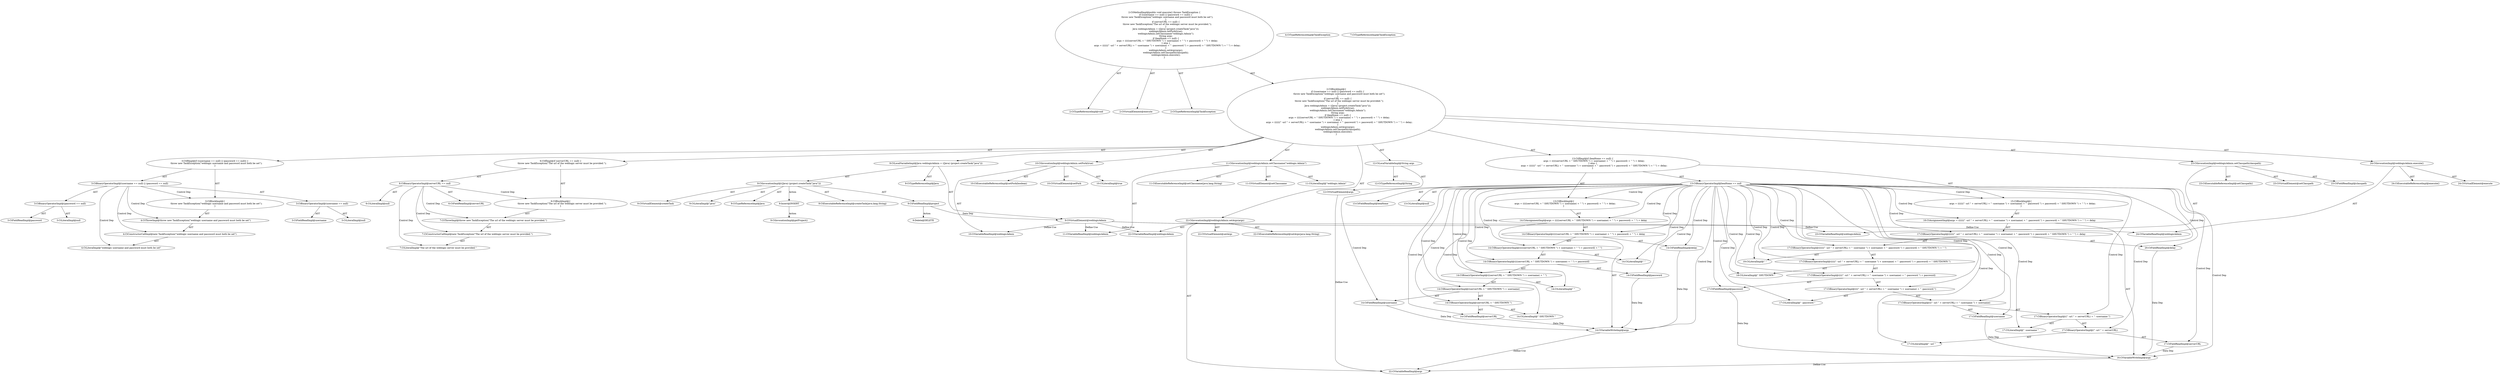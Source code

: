 digraph "execute#?" {
0 [label="2:CtTypeReferenceImpl@void" shape=ellipse]
1 [label="2:CtVirtualElement@execute" shape=ellipse]
2 [label="2:CtTypeReferenceImpl@TaskException" shape=ellipse]
3 [label="3:CtFieldReadImpl@username" shape=ellipse]
4 [label="3:CtLiteralImpl@null" shape=ellipse]
5 [label="3:CtBinaryOperatorImpl@(username == null)" shape=ellipse]
6 [label="3:CtFieldReadImpl@password" shape=ellipse]
7 [label="3:CtLiteralImpl@null" shape=ellipse]
8 [label="3:CtBinaryOperatorImpl@(password == null)" shape=ellipse]
9 [label="3:CtBinaryOperatorImpl@(username == null) || (password == null)" shape=ellipse]
10 [label="4:CtTypeReferenceImpl@TaskException" shape=ellipse]
11 [label="4:CtLiteralImpl@\"weblogic username and password must both be set\"" shape=ellipse]
12 [label="4:CtConstructorCallImpl@new TaskException(\"weblogic username and password must both be set\")" shape=ellipse]
13 [label="4:CtThrowImpl@throw new TaskException(\"weblogic username and password must both be set\")" shape=ellipse]
14 [label="3:CtBlockImpl@\{
    throw new TaskException(\"weblogic username and password must both be set\");
\}" shape=ellipse]
15 [label="3:CtIfImpl@if ((username == null) || (password == null)) \{
    throw new TaskException(\"weblogic username and password must both be set\");
\}" shape=ellipse]
16 [label="6:CtFieldReadImpl@serverURL" shape=ellipse]
17 [label="6:CtLiteralImpl@null" shape=ellipse]
18 [label="6:CtBinaryOperatorImpl@serverURL == null" shape=ellipse]
19 [label="7:CtTypeReferenceImpl@TaskException" shape=ellipse]
20 [label="7:CtLiteralImpl@\"The url of the weblogic server must be provided.\"" shape=ellipse]
21 [label="7:CtConstructorCallImpl@new TaskException(\"The url of the weblogic server must be provided.\")" shape=ellipse]
22 [label="7:CtThrowImpl@throw new TaskException(\"The url of the weblogic server must be provided.\")" shape=ellipse]
23 [label="6:CtBlockImpl@\{
    throw new TaskException(\"The url of the weblogic server must be provided.\");
\}" shape=ellipse]
24 [label="6:CtIfImpl@if (serverURL == null) \{
    throw new TaskException(\"The url of the weblogic server must be provided.\");
\}" shape=ellipse]
25 [label="9:CtTypeReferenceImpl@Java" shape=ellipse]
26 [label="9:CtExecutableReferenceImpl@createTask(java.lang.String)" shape=ellipse]
27 [label="9:CtVirtualElement@createTask" shape=ellipse]
28 [label="9:CtFieldReadImpl@project" shape=ellipse]
29 [label="9:CtLiteralImpl@\"java\"" shape=ellipse]
30 [label="9:CtInvocationImpl@((Java) (project.createTask(\"java\")))" shape=ellipse]
31 [label="9:CtTypeReferenceImpl@Java" shape=ellipse]
32 [label="9:CtVirtualElement@weblogicAdmin" shape=ellipse]
33 [label="9:CtLocalVariableImpl@Java weblogicAdmin = ((Java) (project.createTask(\"java\")))" shape=ellipse]
34 [label="10:CtExecutableReferenceImpl@setFork(boolean)" shape=ellipse]
35 [label="10:CtVirtualElement@setFork" shape=ellipse]
36 [label="10:CtVariableReadImpl@weblogicAdmin" shape=ellipse]
37 [label="10:CtLiteralImpl@true" shape=ellipse]
38 [label="10:CtInvocationImpl@weblogicAdmin.setFork(true)" shape=ellipse]
39 [label="11:CtExecutableReferenceImpl@setClassname(java.lang.String)" shape=ellipse]
40 [label="11:CtVirtualElement@setClassname" shape=ellipse]
41 [label="11:CtVariableReadImpl@weblogicAdmin" shape=ellipse]
42 [label="11:CtLiteralImpl@\"weblogic.Admin\"" shape=ellipse]
43 [label="11:CtInvocationImpl@weblogicAdmin.setClassname(\"weblogic.Admin\")" shape=ellipse]
44 [label="12:CtTypeReferenceImpl@String" shape=ellipse]
45 [label="12:CtVirtualElement@args" shape=ellipse]
46 [label="12:CtLocalVariableImpl@String args" shape=ellipse]
47 [label="13:CtFieldReadImpl@beaHome" shape=ellipse]
48 [label="13:CtLiteralImpl@null" shape=ellipse]
49 [label="13:CtBinaryOperatorImpl@beaHome == null" shape=ellipse]
50 [label="14:CtVariableWriteImpl@args" shape=ellipse]
51 [label="14:CtFieldReadImpl@serverURL" shape=ellipse]
52 [label="14:CtLiteralImpl@\" SHUTDOWN \"" shape=ellipse]
53 [label="14:CtBinaryOperatorImpl@(serverURL + \" SHUTDOWN \")" shape=ellipse]
54 [label="14:CtFieldReadImpl@username" shape=ellipse]
55 [label="14:CtBinaryOperatorImpl@((serverURL + \" SHUTDOWN \") + username)" shape=ellipse]
56 [label="14:CtLiteralImpl@\" \"" shape=ellipse]
57 [label="14:CtBinaryOperatorImpl@(((serverURL + \" SHUTDOWN \") + username) + \" \")" shape=ellipse]
58 [label="14:CtFieldReadImpl@password" shape=ellipse]
59 [label="14:CtBinaryOperatorImpl@((((serverURL + \" SHUTDOWN \") + username) + \" \") + password)" shape=ellipse]
60 [label="14:CtLiteralImpl@\" \"" shape=ellipse]
61 [label="14:CtBinaryOperatorImpl@(((((serverURL + \" SHUTDOWN \") + username) + \" \") + password) + \" \")" shape=ellipse]
62 [label="14:CtFieldReadImpl@delay" shape=ellipse]
63 [label="14:CtBinaryOperatorImpl@(((((serverURL + \" SHUTDOWN \") + username) + \" \") + password) + \" \") + delay" shape=ellipse]
64 [label="14:CtAssignmentImpl@args = (((((serverURL + \" SHUTDOWN \") + username) + \" \") + password) + \" \") + delay" shape=ellipse]
65 [label="13:CtBlockImpl@\{
    args = (((((serverURL + \" SHUTDOWN \") + username) + \" \") + password) + \" \") + delay;
\}" shape=ellipse]
66 [label="16:CtVariableWriteImpl@args" shape=ellipse]
67 [label="17:CtLiteralImpl@\" -url \"" shape=ellipse]
68 [label="17:CtFieldReadImpl@serverURL" shape=ellipse]
69 [label="17:CtBinaryOperatorImpl@(\" -url \" + serverURL)" shape=ellipse]
70 [label="17:CtLiteralImpl@\" -username \"" shape=ellipse]
71 [label="17:CtBinaryOperatorImpl@((\" -url \" + serverURL) + \" -username \")" shape=ellipse]
72 [label="17:CtFieldReadImpl@username" shape=ellipse]
73 [label="17:CtBinaryOperatorImpl@(((\" -url \" + serverURL) + \" -username \") + username)" shape=ellipse]
74 [label="17:CtLiteralImpl@\" -password \"" shape=ellipse]
75 [label="17:CtBinaryOperatorImpl@((((\" -url \" + serverURL) + \" -username \") + username) + \" -password \")" shape=ellipse]
76 [label="17:CtFieldReadImpl@password" shape=ellipse]
77 [label="17:CtBinaryOperatorImpl@(((((\" -url \" + serverURL) + \" -username \") + username) + \" -password \") + password)" shape=ellipse]
78 [label="18:CtLiteralImpl@\" SHUTDOWN \"" shape=ellipse]
79 [label="17:CtBinaryOperatorImpl@((((((\" -url \" + serverURL) + \" -username \") + username) + \" -password \") + password) + \" SHUTDOWN \")" shape=ellipse]
80 [label="19:CtLiteralImpl@\" \"" shape=ellipse]
81 [label="17:CtBinaryOperatorImpl@(((((((\" -url \" + serverURL) + \" -username \") + username) + \" -password \") + password) + \" SHUTDOWN \") + \" \")" shape=ellipse]
82 [label="20:CtFieldReadImpl@delay" shape=ellipse]
83 [label="17:CtBinaryOperatorImpl@(((((((\" -url \" + serverURL) + \" -username \") + username) + \" -password \") + password) + \" SHUTDOWN \") + \" \") + delay" shape=ellipse]
84 [label="16:CtAssignmentImpl@args = (((((((\" -url \" + serverURL) + \" -username \") + username) + \" -password \") + password) + \" SHUTDOWN \") + \" \") + delay" shape=ellipse]
85 [label="15:CtBlockImpl@\{
    args = (((((((\" -url \" + serverURL) + \" -username \") + username) + \" -password \") + password) + \" SHUTDOWN \") + \" \") + delay;
\}" shape=ellipse]
86 [label="13:CtIfImpl@if (beaHome == null) \{
    args = (((((serverURL + \" SHUTDOWN \") + username) + \" \") + password) + \" \") + delay;
\} else \{
    args = (((((((\" -url \" + serverURL) + \" -username \") + username) + \" -password \") + password) + \" SHUTDOWN \") + \" \") + delay;
\}" shape=ellipse]
87 [label="22:CtExecutableReferenceImpl@setArgs(java.lang.String)" shape=ellipse]
88 [label="22:CtVirtualElement@setArgs" shape=ellipse]
89 [label="22:CtVariableReadImpl@weblogicAdmin" shape=ellipse]
90 [label="22:CtVariableReadImpl@args" shape=ellipse]
91 [label="22:CtInvocationImpl@weblogicAdmin.setArgs(args)" shape=ellipse]
92 [label="23:CtExecutableReferenceImpl@setClasspath()" shape=ellipse]
93 [label="23:CtVirtualElement@setClasspath" shape=ellipse]
94 [label="23:CtVariableReadImpl@weblogicAdmin" shape=ellipse]
95 [label="23:CtFieldReadImpl@classpath" shape=ellipse]
96 [label="23:CtInvocationImpl@weblogicAdmin.setClasspath(classpath)" shape=ellipse]
97 [label="24:CtExecutableReferenceImpl@execute()" shape=ellipse]
98 [label="24:CtVirtualElement@execute" shape=ellipse]
99 [label="24:CtVariableReadImpl@weblogicAdmin" shape=ellipse]
100 [label="24:CtInvocationImpl@weblogicAdmin.execute()" shape=ellipse]
101 [label="2:CtBlockImpl@\{
    if ((username == null) || (password == null)) \{
        throw new TaskException(\"weblogic username and password must both be set\");
    \}
    if (serverURL == null) \{
        throw new TaskException(\"The url of the weblogic server must be provided.\");
    \}
    Java weblogicAdmin = ((Java) (project.createTask(\"java\")));
    weblogicAdmin.setFork(true);
    weblogicAdmin.setClassname(\"weblogic.Admin\");
    String args;
    if (beaHome == null) \{
        args = (((((serverURL + \" SHUTDOWN \") + username) + \" \") + password) + \" \") + delay;
    \} else \{
        args = (((((((\" -url \" + serverURL) + \" -username \") + username) + \" -password \") + password) + \" SHUTDOWN \") + \" \") + delay;
    \}
    weblogicAdmin.setArgs(args);
    weblogicAdmin.setClasspath(classpath);
    weblogicAdmin.execute();
\}" shape=ellipse]
102 [label="2:CtMethodImpl@public void execute() throws TaskException \{
    if ((username == null) || (password == null)) \{
        throw new TaskException(\"weblogic username and password must both be set\");
    \}
    if (serverURL == null) \{
        throw new TaskException(\"The url of the weblogic server must be provided.\");
    \}
    Java weblogicAdmin = ((Java) (project.createTask(\"java\")));
    weblogicAdmin.setFork(true);
    weblogicAdmin.setClassname(\"weblogic.Admin\");
    String args;
    if (beaHome == null) \{
        args = (((((serverURL + \" SHUTDOWN \") + username) + \" \") + password) + \" \") + delay;
    \} else \{
        args = (((((((\" -url \" + serverURL) + \" -username \") + username) + \" -password \") + password) + \" SHUTDOWN \") + \" \") + delay;
    \}
    weblogicAdmin.setArgs(args);
    weblogicAdmin.setClasspath(classpath);
    weblogicAdmin.execute();
\}" shape=ellipse]
103 [label="9:Delete@DELETE" shape=ellipse]
104 [label="9:Insert@INSERT" shape=ellipse]
105 [label="9:CtInvocationImpl@getProject()" shape=ellipse]
5 -> 3 [label="AST"];
5 -> 4 [label="AST"];
8 -> 6 [label="AST"];
8 -> 7 [label="AST"];
9 -> 5 [label="AST"];
9 -> 8 [label="AST"];
9 -> 14 [label="Control Dep"];
9 -> 13 [label="Control Dep"];
9 -> 12 [label="Control Dep"];
9 -> 11 [label="Control Dep"];
12 -> 11 [label="AST"];
13 -> 12 [label="AST"];
14 -> 13 [label="AST"];
15 -> 9 [label="AST"];
15 -> 14 [label="AST"];
18 -> 16 [label="AST"];
18 -> 17 [label="AST"];
18 -> 23 [label="Control Dep"];
18 -> 22 [label="Control Dep"];
18 -> 21 [label="Control Dep"];
18 -> 20 [label="Control Dep"];
21 -> 20 [label="AST"];
22 -> 21 [label="AST"];
23 -> 22 [label="AST"];
24 -> 18 [label="AST"];
24 -> 23 [label="AST"];
28 -> 32 [label="Data Dep"];
28 -> 103 [label="Action"];
30 -> 27 [label="AST"];
30 -> 31 [label="AST"];
30 -> 28 [label="AST"];
30 -> 26 [label="AST"];
30 -> 29 [label="AST"];
30 -> 104 [label="Action"];
32 -> 36 [label="Define-Use"];
32 -> 41 [label="Define-Use"];
32 -> 89 [label="Define-Use"];
32 -> 94 [label="Define-Use"];
32 -> 99 [label="Define-Use"];
33 -> 32 [label="AST"];
33 -> 25 [label="AST"];
33 -> 30 [label="AST"];
38 -> 35 [label="AST"];
38 -> 36 [label="AST"];
38 -> 34 [label="AST"];
38 -> 37 [label="AST"];
43 -> 40 [label="AST"];
43 -> 41 [label="AST"];
43 -> 39 [label="AST"];
43 -> 42 [label="AST"];
45 -> 90 [label="Define-Use"];
46 -> 45 [label="AST"];
46 -> 44 [label="AST"];
49 -> 47 [label="AST"];
49 -> 48 [label="AST"];
49 -> 65 [label="Control Dep"];
49 -> 64 [label="Control Dep"];
49 -> 50 [label="Control Dep"];
49 -> 63 [label="Control Dep"];
49 -> 61 [label="Control Dep"];
49 -> 59 [label="Control Dep"];
49 -> 57 [label="Control Dep"];
49 -> 55 [label="Control Dep"];
49 -> 53 [label="Control Dep"];
49 -> 51 [label="Control Dep"];
49 -> 52 [label="Control Dep"];
49 -> 54 [label="Control Dep"];
49 -> 56 [label="Control Dep"];
49 -> 58 [label="Control Dep"];
49 -> 60 [label="Control Dep"];
49 -> 62 [label="Control Dep"];
49 -> 85 [label="Control Dep"];
49 -> 84 [label="Control Dep"];
49 -> 66 [label="Control Dep"];
49 -> 83 [label="Control Dep"];
49 -> 81 [label="Control Dep"];
49 -> 79 [label="Control Dep"];
49 -> 77 [label="Control Dep"];
49 -> 75 [label="Control Dep"];
49 -> 73 [label="Control Dep"];
49 -> 71 [label="Control Dep"];
49 -> 69 [label="Control Dep"];
49 -> 67 [label="Control Dep"];
49 -> 68 [label="Control Dep"];
49 -> 70 [label="Control Dep"];
49 -> 72 [label="Control Dep"];
49 -> 74 [label="Control Dep"];
49 -> 76 [label="Control Dep"];
49 -> 78 [label="Control Dep"];
49 -> 80 [label="Control Dep"];
49 -> 82 [label="Control Dep"];
50 -> 90 [label="Define-Use"];
51 -> 50 [label="Data Dep"];
53 -> 51 [label="AST"];
53 -> 52 [label="AST"];
54 -> 50 [label="Data Dep"];
55 -> 53 [label="AST"];
55 -> 54 [label="AST"];
57 -> 55 [label="AST"];
57 -> 56 [label="AST"];
58 -> 50 [label="Data Dep"];
59 -> 57 [label="AST"];
59 -> 58 [label="AST"];
61 -> 59 [label="AST"];
61 -> 60 [label="AST"];
62 -> 50 [label="Data Dep"];
63 -> 61 [label="AST"];
63 -> 62 [label="AST"];
64 -> 50 [label="AST"];
64 -> 63 [label="AST"];
65 -> 64 [label="AST"];
66 -> 90 [label="Define-Use"];
68 -> 66 [label="Data Dep"];
69 -> 67 [label="AST"];
69 -> 68 [label="AST"];
71 -> 69 [label="AST"];
71 -> 70 [label="AST"];
72 -> 66 [label="Data Dep"];
73 -> 71 [label="AST"];
73 -> 72 [label="AST"];
75 -> 73 [label="AST"];
75 -> 74 [label="AST"];
76 -> 66 [label="Data Dep"];
77 -> 75 [label="AST"];
77 -> 76 [label="AST"];
79 -> 77 [label="AST"];
79 -> 78 [label="AST"];
81 -> 79 [label="AST"];
81 -> 80 [label="AST"];
82 -> 66 [label="Data Dep"];
83 -> 81 [label="AST"];
83 -> 82 [label="AST"];
84 -> 66 [label="AST"];
84 -> 83 [label="AST"];
85 -> 84 [label="AST"];
86 -> 49 [label="AST"];
86 -> 65 [label="AST"];
86 -> 85 [label="AST"];
91 -> 88 [label="AST"];
91 -> 89 [label="AST"];
91 -> 87 [label="AST"];
91 -> 90 [label="AST"];
96 -> 93 [label="AST"];
96 -> 94 [label="AST"];
96 -> 92 [label="AST"];
96 -> 95 [label="AST"];
100 -> 98 [label="AST"];
100 -> 99 [label="AST"];
100 -> 97 [label="AST"];
101 -> 15 [label="AST"];
101 -> 24 [label="AST"];
101 -> 33 [label="AST"];
101 -> 38 [label="AST"];
101 -> 43 [label="AST"];
101 -> 46 [label="AST"];
101 -> 86 [label="AST"];
101 -> 91 [label="AST"];
101 -> 96 [label="AST"];
101 -> 100 [label="AST"];
102 -> 1 [label="AST"];
102 -> 0 [label="AST"];
102 -> 2 [label="AST"];
102 -> 101 [label="AST"];
104 -> 105 [label="Action"];
}